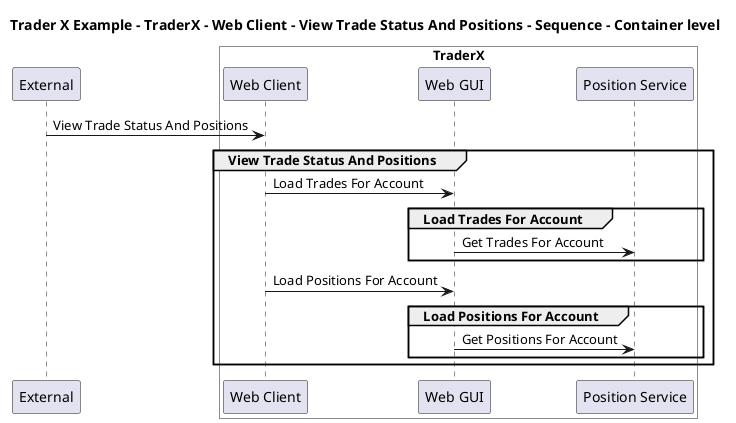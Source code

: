 @startuml

title Trader X Example - TraderX - Web Client - View Trade Status And Positions - Sequence - Container level

participant "External" as C4InterFlow.SoftwareSystems.ExternalSystem

box "TraderX" #White
    participant "Web Client" as TraderXExample.SoftwareSystems.TraderX.Containers.WebClient
    participant "Web GUI" as TraderXExample.SoftwareSystems.TraderX.Containers.WebGUI
    participant "Position Service" as TraderXExample.SoftwareSystems.TraderX.Containers.PositionService
end box


C4InterFlow.SoftwareSystems.ExternalSystem -> TraderXExample.SoftwareSystems.TraderX.Containers.WebClient : View Trade Status And Positions
group View Trade Status And Positions
TraderXExample.SoftwareSystems.TraderX.Containers.WebClient -> TraderXExample.SoftwareSystems.TraderX.Containers.WebGUI : Load Trades For Account
group Load Trades For Account
TraderXExample.SoftwareSystems.TraderX.Containers.WebGUI -> TraderXExample.SoftwareSystems.TraderX.Containers.PositionService : Get Trades For Account
end
TraderXExample.SoftwareSystems.TraderX.Containers.WebClient -> TraderXExample.SoftwareSystems.TraderX.Containers.WebGUI : Load Positions For Account
group Load Positions For Account
TraderXExample.SoftwareSystems.TraderX.Containers.WebGUI -> TraderXExample.SoftwareSystems.TraderX.Containers.PositionService : Get Positions For Account
end
end


@enduml
